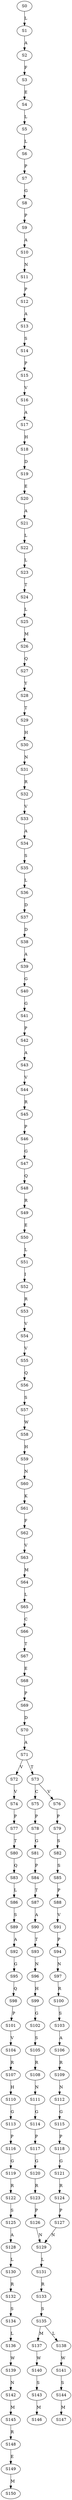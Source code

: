 strict digraph  {
	S0 -> S1 [ label = L ];
	S1 -> S2 [ label = A ];
	S2 -> S3 [ label = F ];
	S3 -> S4 [ label = E ];
	S4 -> S5 [ label = L ];
	S5 -> S6 [ label = L ];
	S6 -> S7 [ label = P ];
	S7 -> S8 [ label = G ];
	S8 -> S9 [ label = P ];
	S9 -> S10 [ label = A ];
	S10 -> S11 [ label = N ];
	S11 -> S12 [ label = P ];
	S12 -> S13 [ label = A ];
	S13 -> S14 [ label = S ];
	S14 -> S15 [ label = P ];
	S15 -> S16 [ label = V ];
	S16 -> S17 [ label = A ];
	S17 -> S18 [ label = H ];
	S18 -> S19 [ label = D ];
	S19 -> S20 [ label = E ];
	S20 -> S21 [ label = A ];
	S21 -> S22 [ label = L ];
	S22 -> S23 [ label = L ];
	S23 -> S24 [ label = T ];
	S24 -> S25 [ label = L ];
	S25 -> S26 [ label = M ];
	S26 -> S27 [ label = Q ];
	S27 -> S28 [ label = Y ];
	S28 -> S29 [ label = T ];
	S29 -> S30 [ label = H ];
	S30 -> S31 [ label = N ];
	S31 -> S32 [ label = R ];
	S32 -> S33 [ label = V ];
	S33 -> S34 [ label = A ];
	S34 -> S35 [ label = S ];
	S35 -> S36 [ label = L ];
	S36 -> S37 [ label = D ];
	S37 -> S38 [ label = D ];
	S38 -> S39 [ label = A ];
	S39 -> S40 [ label = G ];
	S40 -> S41 [ label = G ];
	S41 -> S42 [ label = P ];
	S42 -> S43 [ label = A ];
	S43 -> S44 [ label = V ];
	S44 -> S45 [ label = R ];
	S45 -> S46 [ label = P ];
	S46 -> S47 [ label = G ];
	S47 -> S48 [ label = Q ];
	S48 -> S49 [ label = R ];
	S49 -> S50 [ label = E ];
	S50 -> S51 [ label = L ];
	S51 -> S52 [ label = I ];
	S52 -> S53 [ label = R ];
	S53 -> S54 [ label = V ];
	S54 -> S55 [ label = V ];
	S55 -> S56 [ label = Q ];
	S56 -> S57 [ label = S ];
	S57 -> S58 [ label = W ];
	S58 -> S59 [ label = H ];
	S59 -> S60 [ label = N ];
	S60 -> S61 [ label = K ];
	S61 -> S62 [ label = F ];
	S62 -> S63 [ label = V ];
	S63 -> S64 [ label = M ];
	S64 -> S65 [ label = L ];
	S65 -> S66 [ label = C ];
	S66 -> S67 [ label = T ];
	S67 -> S68 [ label = E ];
	S68 -> S69 [ label = P ];
	S69 -> S70 [ label = D ];
	S70 -> S71 [ label = A ];
	S71 -> S72 [ label = V ];
	S71 -> S73 [ label = T ];
	S72 -> S74 [ label = V ];
	S73 -> S75 [ label = C ];
	S73 -> S76 [ label = V ];
	S74 -> S77 [ label = P ];
	S75 -> S78 [ label = P ];
	S76 -> S79 [ label = P ];
	S77 -> S80 [ label = T ];
	S78 -> S81 [ label = G ];
	S79 -> S82 [ label = S ];
	S80 -> S83 [ label = Q ];
	S81 -> S84 [ label = P ];
	S82 -> S85 [ label = S ];
	S83 -> S86 [ label = L ];
	S84 -> S87 [ label = T ];
	S85 -> S88 [ label = P ];
	S86 -> S89 [ label = S ];
	S87 -> S90 [ label = A ];
	S88 -> S91 [ label = V ];
	S89 -> S92 [ label = A ];
	S90 -> S93 [ label = T ];
	S91 -> S94 [ label = P ];
	S92 -> S95 [ label = G ];
	S93 -> S96 [ label = N ];
	S94 -> S97 [ label = N ];
	S95 -> S98 [ label = Q ];
	S96 -> S99 [ label = H ];
	S97 -> S100 [ label = R ];
	S98 -> S101 [ label = P ];
	S99 -> S102 [ label = G ];
	S100 -> S103 [ label = S ];
	S101 -> S104 [ label = V ];
	S102 -> S105 [ label = S ];
	S103 -> S106 [ label = A ];
	S104 -> S107 [ label = R ];
	S105 -> S108 [ label = R ];
	S106 -> S109 [ label = R ];
	S107 -> S110 [ label = H ];
	S108 -> S111 [ label = N ];
	S109 -> S112 [ label = N ];
	S110 -> S113 [ label = G ];
	S111 -> S114 [ label = G ];
	S112 -> S115 [ label = G ];
	S113 -> S116 [ label = P ];
	S114 -> S117 [ label = P ];
	S115 -> S118 [ label = P ];
	S116 -> S119 [ label = G ];
	S117 -> S120 [ label = G ];
	S118 -> S121 [ label = G ];
	S119 -> S122 [ label = R ];
	S120 -> S123 [ label = R ];
	S121 -> S124 [ label = R ];
	S122 -> S125 [ label = S ];
	S123 -> S126 [ label = P ];
	S124 -> S127 [ label = P ];
	S125 -> S128 [ label = A ];
	S126 -> S129 [ label = N ];
	S127 -> S129 [ label = N ];
	S128 -> S130 [ label = L ];
	S129 -> S131 [ label = L ];
	S130 -> S132 [ label = R ];
	S131 -> S133 [ label = R ];
	S132 -> S134 [ label = S ];
	S133 -> S135 [ label = S ];
	S134 -> S136 [ label = L ];
	S135 -> S137 [ label = M ];
	S135 -> S138 [ label = L ];
	S136 -> S139 [ label = W ];
	S137 -> S140 [ label = W ];
	S138 -> S141 [ label = W ];
	S139 -> S142 [ label = N ];
	S140 -> S143 [ label = S ];
	S141 -> S144 [ label = S ];
	S142 -> S145 [ label = M ];
	S143 -> S146 [ label = M ];
	S144 -> S147 [ label = M ];
	S145 -> S148 [ label = R ];
	S148 -> S149 [ label = E ];
	S149 -> S150 [ label = M ];
}

